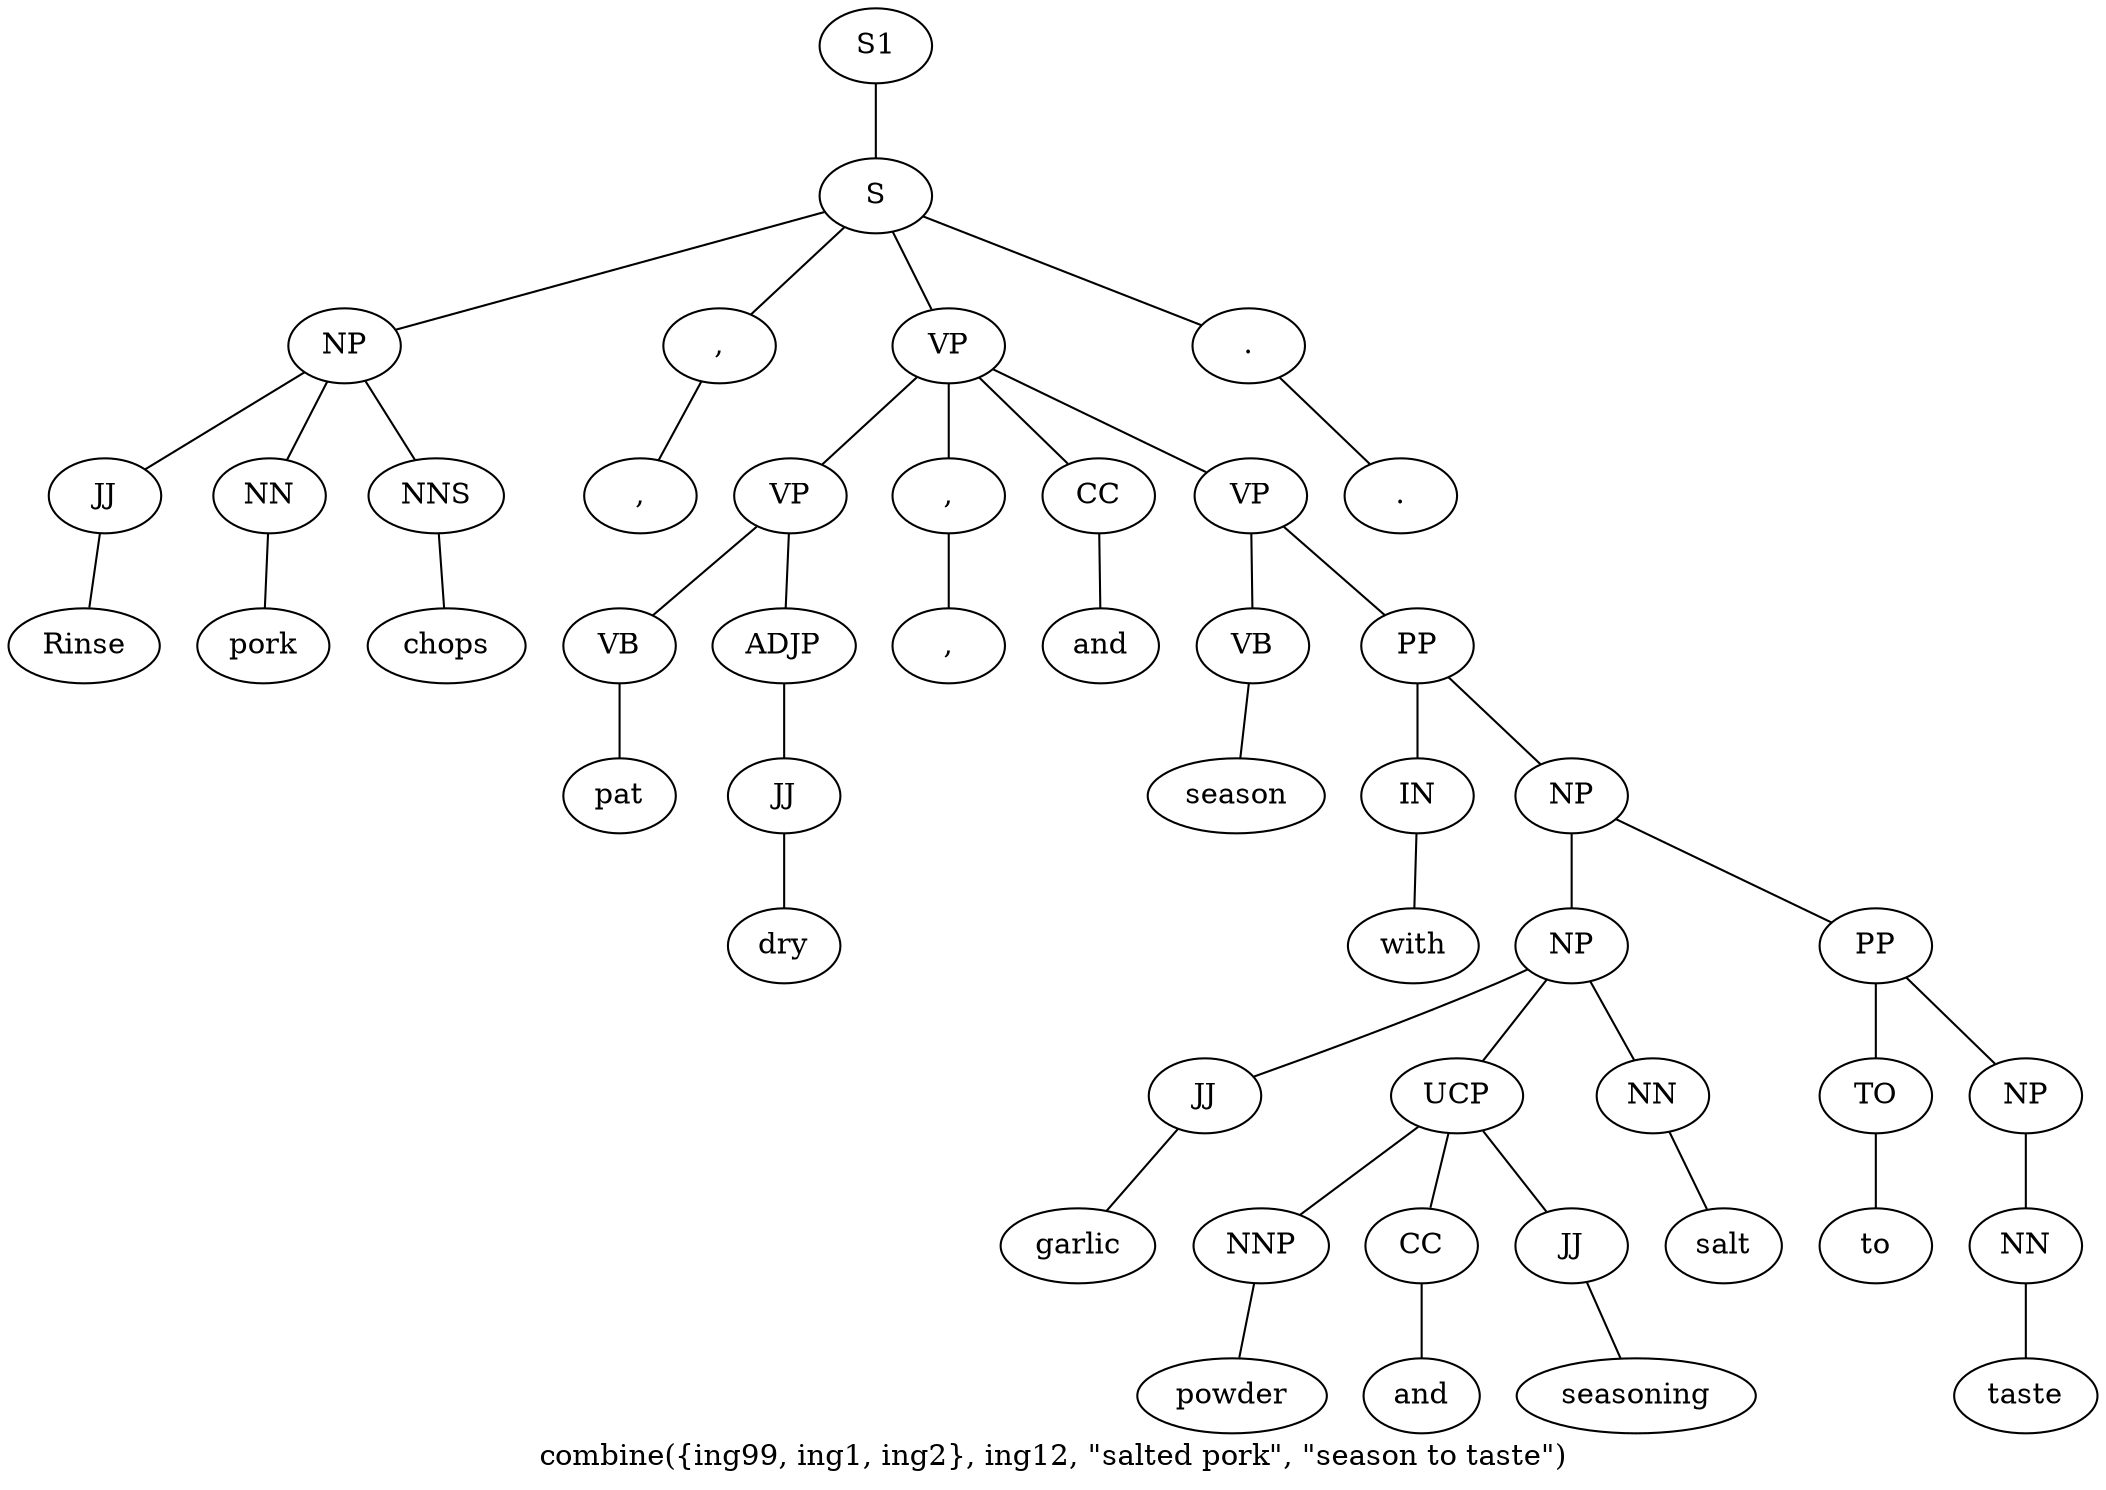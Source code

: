 graph SyntaxGraph {
	label = "combine({ing99, ing1, ing2}, ing12, \"salted pork\", \"season to taste\")";
	Node0 [label="S1"];
	Node1 [label="S"];
	Node2 [label="NP"];
	Node3 [label="JJ"];
	Node4 [label="Rinse"];
	Node5 [label="NN"];
	Node6 [label="pork"];
	Node7 [label="NNS"];
	Node8 [label="chops"];
	Node9 [label=","];
	Node10 [label=","];
	Node11 [label="VP"];
	Node12 [label="VP"];
	Node13 [label="VB"];
	Node14 [label="pat"];
	Node15 [label="ADJP"];
	Node16 [label="JJ"];
	Node17 [label="dry"];
	Node18 [label=","];
	Node19 [label=","];
	Node20 [label="CC"];
	Node21 [label="and"];
	Node22 [label="VP"];
	Node23 [label="VB"];
	Node24 [label="season"];
	Node25 [label="PP"];
	Node26 [label="IN"];
	Node27 [label="with"];
	Node28 [label="NP"];
	Node29 [label="NP"];
	Node30 [label="JJ"];
	Node31 [label="garlic"];
	Node32 [label="UCP"];
	Node33 [label="NNP"];
	Node34 [label="powder"];
	Node35 [label="CC"];
	Node36 [label="and"];
	Node37 [label="JJ"];
	Node38 [label="seasoning"];
	Node39 [label="NN"];
	Node40 [label="salt"];
	Node41 [label="PP"];
	Node42 [label="TO"];
	Node43 [label="to"];
	Node44 [label="NP"];
	Node45 [label="NN"];
	Node46 [label="taste"];
	Node47 [label="."];
	Node48 [label="."];

	Node0 -- Node1;
	Node1 -- Node2;
	Node1 -- Node9;
	Node1 -- Node11;
	Node1 -- Node47;
	Node2 -- Node3;
	Node2 -- Node5;
	Node2 -- Node7;
	Node3 -- Node4;
	Node5 -- Node6;
	Node7 -- Node8;
	Node9 -- Node10;
	Node11 -- Node12;
	Node11 -- Node18;
	Node11 -- Node20;
	Node11 -- Node22;
	Node12 -- Node13;
	Node12 -- Node15;
	Node13 -- Node14;
	Node15 -- Node16;
	Node16 -- Node17;
	Node18 -- Node19;
	Node20 -- Node21;
	Node22 -- Node23;
	Node22 -- Node25;
	Node23 -- Node24;
	Node25 -- Node26;
	Node25 -- Node28;
	Node26 -- Node27;
	Node28 -- Node29;
	Node28 -- Node41;
	Node29 -- Node30;
	Node29 -- Node32;
	Node29 -- Node39;
	Node30 -- Node31;
	Node32 -- Node33;
	Node32 -- Node35;
	Node32 -- Node37;
	Node33 -- Node34;
	Node35 -- Node36;
	Node37 -- Node38;
	Node39 -- Node40;
	Node41 -- Node42;
	Node41 -- Node44;
	Node42 -- Node43;
	Node44 -- Node45;
	Node45 -- Node46;
	Node47 -- Node48;
}